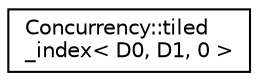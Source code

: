 digraph "Graphical Class Hierarchy"
{
  edge [fontname="Helvetica",fontsize="10",labelfontname="Helvetica",labelfontsize="10"];
  node [fontname="Helvetica",fontsize="10",shape=record];
  rankdir="LR";
  Node1 [label="Concurrency::tiled\l_index\< D0, D1, 0 \>",height=0.2,width=0.4,color="black", fillcolor="white", style="filled",URL="$classConcurrency_1_1tiled__index_3_01D0_00_01D1_00_010_01_4.html",tooltip="Represents a set of related indices subdivided into 1-, 2-, or 3-dimensional tiles. "];
}
